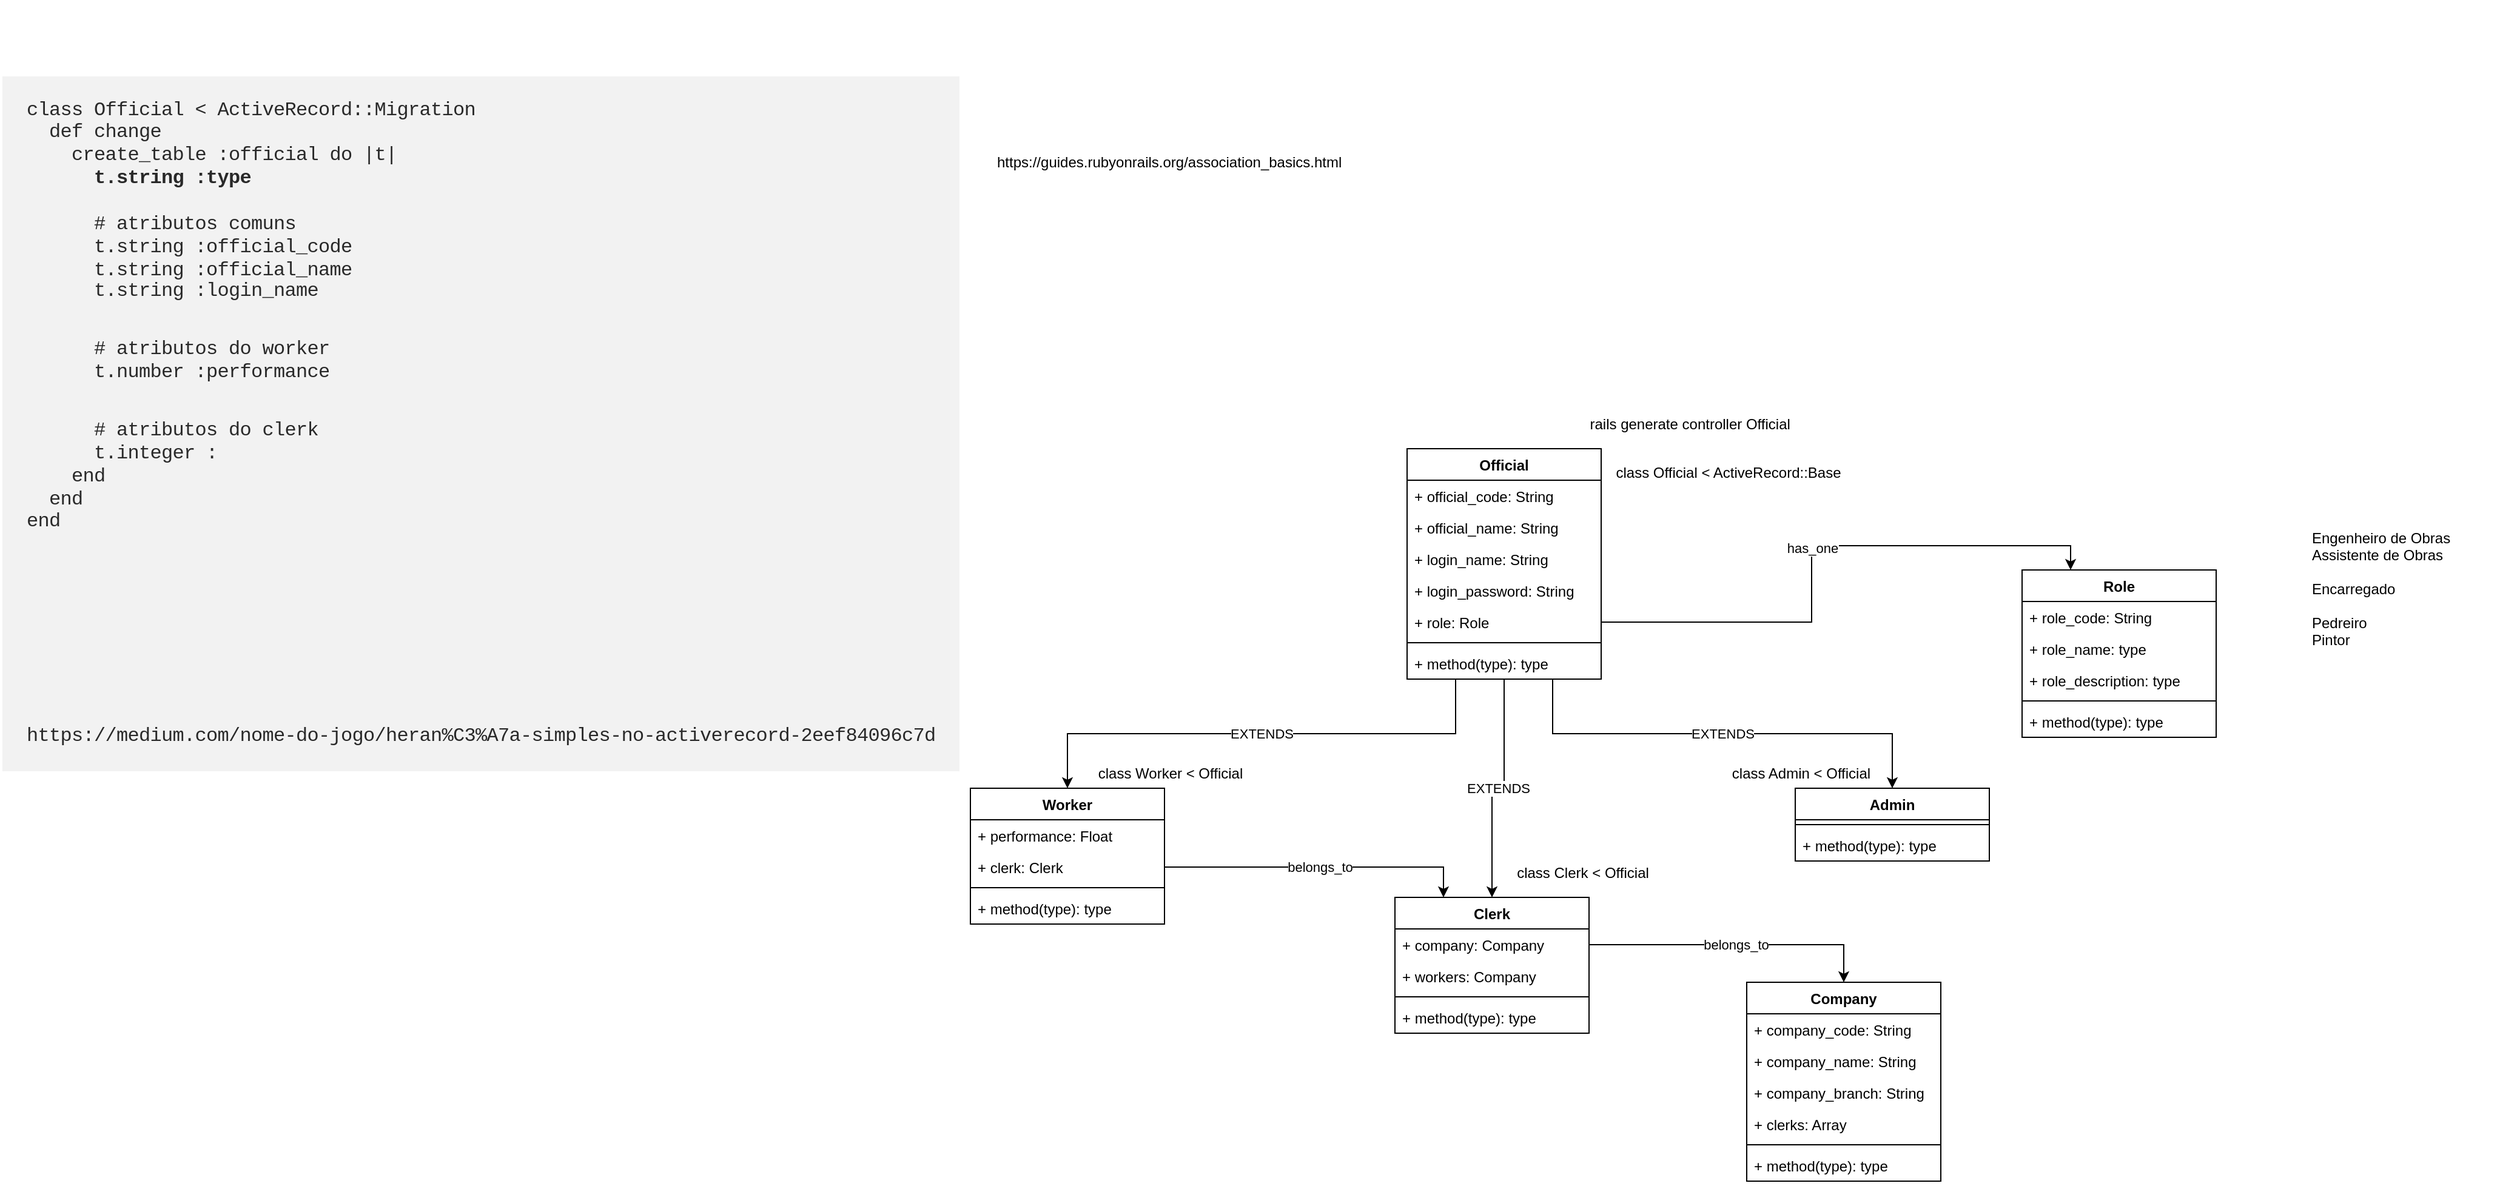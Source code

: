 <mxfile version="14.2.4" type="embed">
    <diagram id="59E18jE2T4i0B_Mqz6gu" name="Page-1">
        <mxGraphModel dx="3268" dy="1967" grid="1" gridSize="10" guides="1" tooltips="1" connect="1" arrows="1" fold="1" page="1" pageScale="1" pageWidth="827" pageHeight="1169" math="0" shadow="0">
            <root>
                <mxCell id="0"/>
                <mxCell id="1" parent="0"/>
                <mxCell id="40" value="EXTENDS" style="edgeStyle=orthogonalEdgeStyle;rounded=0;orthogonalLoop=1;jettySize=auto;html=1;exitX=0.75;exitY=1;exitDx=0;exitDy=0;" parent="1" source="3" target="21" edge="1">
                    <mxGeometry relative="1" as="geometry"/>
                </mxCell>
                <mxCell id="41" value="EXTENDS" style="edgeStyle=orthogonalEdgeStyle;rounded=0;orthogonalLoop=1;jettySize=auto;html=1;exitX=0.5;exitY=1;exitDx=0;exitDy=0;entryX=0.5;entryY=0;entryDx=0;entryDy=0;" parent="1" source="3" target="17" edge="1">
                    <mxGeometry relative="1" as="geometry"/>
                </mxCell>
                <mxCell id="42" value="EXTENDS" style="edgeStyle=orthogonalEdgeStyle;rounded=0;orthogonalLoop=1;jettySize=auto;html=1;exitX=0.25;exitY=1;exitDx=0;exitDy=0;entryX=0.5;entryY=0;entryDx=0;entryDy=0;" parent="1" source="3" target="10" edge="1">
                    <mxGeometry relative="1" as="geometry"/>
                </mxCell>
                <mxCell id="3" value="Official" style="swimlane;fontStyle=1;align=center;verticalAlign=top;childLayout=stackLayout;horizontal=1;startSize=26;horizontalStack=0;resizeParent=1;resizeParentMax=0;resizeLast=0;collapsible=1;marginBottom=0;" parent="1" vertex="1">
                    <mxGeometry x="320" y="40" width="160" height="190" as="geometry">
                        <mxRectangle x="310" y="40" width="70" height="26" as="alternateBounds"/>
                    </mxGeometry>
                </mxCell>
                <mxCell id="4" value="+ official_code: String" style="text;strokeColor=none;fillColor=none;align=left;verticalAlign=top;spacingLeft=4;spacingRight=4;overflow=hidden;rotatable=0;points=[[0,0.5],[1,0.5]];portConstraint=eastwest;" parent="3" vertex="1">
                    <mxGeometry y="26" width="160" height="26" as="geometry"/>
                </mxCell>
                <mxCell id="8" value="+ official_name: String" style="text;strokeColor=none;fillColor=none;align=left;verticalAlign=top;spacingLeft=4;spacingRight=4;overflow=hidden;rotatable=0;points=[[0,0.5],[1,0.5]];portConstraint=eastwest;" parent="3" vertex="1">
                    <mxGeometry y="52" width="160" height="26" as="geometry"/>
                </mxCell>
                <mxCell id="7" value="+ login_name: String" style="text;strokeColor=none;fillColor=none;align=left;verticalAlign=top;spacingLeft=4;spacingRight=4;overflow=hidden;rotatable=0;points=[[0,0.5],[1,0.5]];portConstraint=eastwest;" parent="3" vertex="1">
                    <mxGeometry y="78" width="160" height="26" as="geometry"/>
                </mxCell>
                <mxCell id="57" value="+ login_password: String" style="text;strokeColor=none;fillColor=none;align=left;verticalAlign=top;spacingLeft=4;spacingRight=4;overflow=hidden;rotatable=0;points=[[0,0.5],[1,0.5]];portConstraint=eastwest;" parent="3" vertex="1">
                    <mxGeometry y="104" width="160" height="26" as="geometry"/>
                </mxCell>
                <mxCell id="9" value="+ role: Role" style="text;strokeColor=none;fillColor=none;align=left;verticalAlign=top;spacingLeft=4;spacingRight=4;overflow=hidden;rotatable=0;points=[[0,0.5],[1,0.5]];portConstraint=eastwest;" parent="3" vertex="1">
                    <mxGeometry y="130" width="160" height="26" as="geometry"/>
                </mxCell>
                <mxCell id="5" value="" style="line;strokeWidth=1;fillColor=none;align=left;verticalAlign=middle;spacingTop=-1;spacingLeft=3;spacingRight=3;rotatable=0;labelPosition=right;points=[];portConstraint=eastwest;" parent="3" vertex="1">
                    <mxGeometry y="156" width="160" height="8" as="geometry"/>
                </mxCell>
                <mxCell id="6" value="+ method(type): type" style="text;strokeColor=none;fillColor=none;align=left;verticalAlign=top;spacingLeft=4;spacingRight=4;overflow=hidden;rotatable=0;points=[[0,0.5],[1,0.5]];portConstraint=eastwest;" parent="3" vertex="1">
                    <mxGeometry y="164" width="160" height="26" as="geometry"/>
                </mxCell>
                <mxCell id="10" value="Worker" style="swimlane;fontStyle=1;align=center;verticalAlign=top;childLayout=stackLayout;horizontal=1;startSize=26;horizontalStack=0;resizeParent=1;resizeParentMax=0;resizeLast=0;collapsible=1;marginBottom=0;" parent="1" vertex="1">
                    <mxGeometry x="-40" y="320" width="160" height="112" as="geometry">
                        <mxRectangle x="310" y="40" width="70" height="26" as="alternateBounds"/>
                    </mxGeometry>
                </mxCell>
                <mxCell id="11" value="+ performance: Float" style="text;strokeColor=none;fillColor=none;align=left;verticalAlign=top;spacingLeft=4;spacingRight=4;overflow=hidden;rotatable=0;points=[[0,0.5],[1,0.5]];portConstraint=eastwest;" parent="10" vertex="1">
                    <mxGeometry y="26" width="160" height="26" as="geometry"/>
                </mxCell>
                <mxCell id="25" value="+ clerk: Clerk" style="text;strokeColor=none;fillColor=none;align=left;verticalAlign=top;spacingLeft=4;spacingRight=4;overflow=hidden;rotatable=0;points=[[0,0.5],[1,0.5]];portConstraint=eastwest;" parent="10" vertex="1">
                    <mxGeometry y="52" width="160" height="26" as="geometry"/>
                </mxCell>
                <mxCell id="15" value="" style="line;strokeWidth=1;fillColor=none;align=left;verticalAlign=middle;spacingTop=-1;spacingLeft=3;spacingRight=3;rotatable=0;labelPosition=right;points=[];portConstraint=eastwest;" parent="10" vertex="1">
                    <mxGeometry y="78" width="160" height="8" as="geometry"/>
                </mxCell>
                <mxCell id="16" value="+ method(type): type" style="text;strokeColor=none;fillColor=none;align=left;verticalAlign=top;spacingLeft=4;spacingRight=4;overflow=hidden;rotatable=0;points=[[0,0.5],[1,0.5]];portConstraint=eastwest;" parent="10" vertex="1">
                    <mxGeometry y="86" width="160" height="26" as="geometry"/>
                </mxCell>
                <mxCell id="17" value="Clerk" style="swimlane;fontStyle=1;align=center;verticalAlign=top;childLayout=stackLayout;horizontal=1;startSize=26;horizontalStack=0;resizeParent=1;resizeParentMax=0;resizeLast=0;collapsible=1;marginBottom=0;" parent="1" vertex="1">
                    <mxGeometry x="310" y="410" width="160" height="112" as="geometry">
                        <mxRectangle x="310" y="40" width="70" height="26" as="alternateBounds"/>
                    </mxGeometry>
                </mxCell>
                <mxCell id="18" value="+ company: Company" style="text;strokeColor=none;fillColor=none;align=left;verticalAlign=top;spacingLeft=4;spacingRight=4;overflow=hidden;rotatable=0;points=[[0,0.5],[1,0.5]];portConstraint=eastwest;" parent="17" vertex="1">
                    <mxGeometry y="26" width="160" height="26" as="geometry"/>
                </mxCell>
                <mxCell id="55" value="+ workers: Company" style="text;strokeColor=none;fillColor=none;align=left;verticalAlign=top;spacingLeft=4;spacingRight=4;overflow=hidden;rotatable=0;points=[[0,0.5],[1,0.5]];portConstraint=eastwest;" parent="17" vertex="1">
                    <mxGeometry y="52" width="160" height="26" as="geometry"/>
                </mxCell>
                <mxCell id="19" value="" style="line;strokeWidth=1;fillColor=none;align=left;verticalAlign=middle;spacingTop=-1;spacingLeft=3;spacingRight=3;rotatable=0;labelPosition=right;points=[];portConstraint=eastwest;" parent="17" vertex="1">
                    <mxGeometry y="78" width="160" height="8" as="geometry"/>
                </mxCell>
                <mxCell id="20" value="+ method(type): type" style="text;strokeColor=none;fillColor=none;align=left;verticalAlign=top;spacingLeft=4;spacingRight=4;overflow=hidden;rotatable=0;points=[[0,0.5],[1,0.5]];portConstraint=eastwest;" parent="17" vertex="1">
                    <mxGeometry y="86" width="160" height="26" as="geometry"/>
                </mxCell>
                <mxCell id="21" value="Admin" style="swimlane;fontStyle=1;align=center;verticalAlign=top;childLayout=stackLayout;horizontal=1;startSize=26;horizontalStack=0;resizeParent=1;resizeParentMax=0;resizeLast=0;collapsible=1;marginBottom=0;" parent="1" vertex="1">
                    <mxGeometry x="640" y="320" width="160" height="60" as="geometry">
                        <mxRectangle x="310" y="40" width="70" height="26" as="alternateBounds"/>
                    </mxGeometry>
                </mxCell>
                <mxCell id="23" value="" style="line;strokeWidth=1;fillColor=none;align=left;verticalAlign=middle;spacingTop=-1;spacingLeft=3;spacingRight=3;rotatable=0;labelPosition=right;points=[];portConstraint=eastwest;" parent="21" vertex="1">
                    <mxGeometry y="26" width="160" height="8" as="geometry"/>
                </mxCell>
                <mxCell id="24" value="+ method(type): type" style="text;strokeColor=none;fillColor=none;align=left;verticalAlign=top;spacingLeft=4;spacingRight=4;overflow=hidden;rotatable=0;points=[[0,0.5],[1,0.5]];portConstraint=eastwest;" parent="21" vertex="1">
                    <mxGeometry y="34" width="160" height="26" as="geometry"/>
                </mxCell>
                <mxCell id="26" value="Company" style="swimlane;fontStyle=1;align=center;verticalAlign=top;childLayout=stackLayout;horizontal=1;startSize=26;horizontalStack=0;resizeParent=1;resizeParentMax=0;resizeLast=0;collapsible=1;marginBottom=0;" parent="1" vertex="1">
                    <mxGeometry x="600" y="480" width="160" height="164" as="geometry">
                        <mxRectangle x="310" y="40" width="70" height="26" as="alternateBounds"/>
                    </mxGeometry>
                </mxCell>
                <mxCell id="30" value="+ company_code: String" style="text;strokeColor=none;fillColor=none;align=left;verticalAlign=top;spacingLeft=4;spacingRight=4;overflow=hidden;rotatable=0;points=[[0,0.5],[1,0.5]];portConstraint=eastwest;" parent="26" vertex="1">
                    <mxGeometry y="26" width="160" height="26" as="geometry"/>
                </mxCell>
                <mxCell id="27" value="+ company_name: String" style="text;strokeColor=none;fillColor=none;align=left;verticalAlign=top;spacingLeft=4;spacingRight=4;overflow=hidden;rotatable=0;points=[[0,0.5],[1,0.5]];portConstraint=eastwest;" parent="26" vertex="1">
                    <mxGeometry y="52" width="160" height="26" as="geometry"/>
                </mxCell>
                <mxCell id="31" value="+ company_branch: String" style="text;strokeColor=none;fillColor=none;align=left;verticalAlign=top;spacingLeft=4;spacingRight=4;overflow=hidden;rotatable=0;points=[[0,0.5],[1,0.5]];portConstraint=eastwest;" parent="26" vertex="1">
                    <mxGeometry y="78" width="160" height="26" as="geometry"/>
                </mxCell>
                <mxCell id="53" value="+ clerks: Array" style="text;strokeColor=none;fillColor=none;align=left;verticalAlign=top;spacingLeft=4;spacingRight=4;overflow=hidden;rotatable=0;points=[[0,0.5],[1,0.5]];portConstraint=eastwest;" parent="26" vertex="1">
                    <mxGeometry y="104" width="160" height="26" as="geometry"/>
                </mxCell>
                <mxCell id="28" value="" style="line;strokeWidth=1;fillColor=none;align=left;verticalAlign=middle;spacingTop=-1;spacingLeft=3;spacingRight=3;rotatable=0;labelPosition=right;points=[];portConstraint=eastwest;" parent="26" vertex="1">
                    <mxGeometry y="130" width="160" height="8" as="geometry"/>
                </mxCell>
                <mxCell id="29" value="+ method(type): type" style="text;strokeColor=none;fillColor=none;align=left;verticalAlign=top;spacingLeft=4;spacingRight=4;overflow=hidden;rotatable=0;points=[[0,0.5],[1,0.5]];portConstraint=eastwest;" parent="26" vertex="1">
                    <mxGeometry y="138" width="160" height="26" as="geometry"/>
                </mxCell>
                <mxCell id="32" value="Role" style="swimlane;fontStyle=1;align=center;verticalAlign=top;childLayout=stackLayout;horizontal=1;startSize=26;horizontalStack=0;resizeParent=1;resizeParentMax=0;resizeLast=0;collapsible=1;marginBottom=0;" parent="1" vertex="1">
                    <mxGeometry x="827" y="140" width="160" height="138" as="geometry">
                        <mxRectangle x="310" y="40" width="70" height="26" as="alternateBounds"/>
                    </mxGeometry>
                </mxCell>
                <mxCell id="33" value="+ role_code: String" style="text;strokeColor=none;fillColor=none;align=left;verticalAlign=top;spacingLeft=4;spacingRight=4;overflow=hidden;rotatable=0;points=[[0,0.5],[1,0.5]];portConstraint=eastwest;" parent="32" vertex="1">
                    <mxGeometry y="26" width="160" height="26" as="geometry"/>
                </mxCell>
                <mxCell id="34" value="+ role_name: type" style="text;strokeColor=none;fillColor=none;align=left;verticalAlign=top;spacingLeft=4;spacingRight=4;overflow=hidden;rotatable=0;points=[[0,0.5],[1,0.5]];portConstraint=eastwest;" parent="32" vertex="1">
                    <mxGeometry y="52" width="160" height="26" as="geometry"/>
                </mxCell>
                <mxCell id="35" value="+ role_description: type" style="text;strokeColor=none;fillColor=none;align=left;verticalAlign=top;spacingLeft=4;spacingRight=4;overflow=hidden;rotatable=0;points=[[0,0.5],[1,0.5]];portConstraint=eastwest;" parent="32" vertex="1">
                    <mxGeometry y="78" width="160" height="26" as="geometry"/>
                </mxCell>
                <mxCell id="37" value="" style="line;strokeWidth=1;fillColor=none;align=left;verticalAlign=middle;spacingTop=-1;spacingLeft=3;spacingRight=3;rotatable=0;labelPosition=right;points=[];portConstraint=eastwest;" parent="32" vertex="1">
                    <mxGeometry y="104" width="160" height="8" as="geometry"/>
                </mxCell>
                <mxCell id="38" value="+ method(type): type" style="text;strokeColor=none;fillColor=none;align=left;verticalAlign=top;spacingLeft=4;spacingRight=4;overflow=hidden;rotatable=0;points=[[0,0.5],[1,0.5]];portConstraint=eastwest;" parent="32" vertex="1">
                    <mxGeometry y="112" width="160" height="26" as="geometry"/>
                </mxCell>
                <mxCell id="49" value="belongs_to" style="edgeStyle=orthogonalEdgeStyle;rounded=0;orthogonalLoop=1;jettySize=auto;html=1;exitX=1;exitY=0.5;exitDx=0;exitDy=0;entryX=0.5;entryY=0;entryDx=0;entryDy=0;" parent="1" source="18" target="26" edge="1">
                    <mxGeometry relative="1" as="geometry"/>
                </mxCell>
                <mxCell id="50" value="belongs_to" style="edgeStyle=orthogonalEdgeStyle;rounded=0;orthogonalLoop=1;jettySize=auto;html=1;exitX=1;exitY=0.5;exitDx=0;exitDy=0;entryX=0.25;entryY=0;entryDx=0;entryDy=0;" parent="1" source="25" target="17" edge="1">
                    <mxGeometry relative="1" as="geometry"/>
                </mxCell>
                <mxCell id="52" value="has_one" style="edgeStyle=orthogonalEdgeStyle;rounded=0;orthogonalLoop=1;jettySize=auto;html=1;exitX=1;exitY=0.5;exitDx=0;exitDy=0;entryX=0.25;entryY=0;entryDx=0;entryDy=0;" parent="1" source="9" target="32" edge="1">
                    <mxGeometry relative="1" as="geometry"/>
                </mxCell>
                <mxCell id="58" value="class Clerk &amp;lt; Official" style="text;html=1;strokeColor=none;fillColor=none;align=center;verticalAlign=middle;whiteSpace=wrap;rounded=0;" parent="1" vertex="1">
                    <mxGeometry x="400" y="380" width="130" height="20" as="geometry"/>
                </mxCell>
                <mxCell id="59" value="class Admin &amp;lt; Official" style="text;html=1;strokeColor=none;fillColor=none;align=center;verticalAlign=middle;whiteSpace=wrap;rounded=0;" parent="1" vertex="1">
                    <mxGeometry x="580" y="298" width="130" height="20" as="geometry"/>
                </mxCell>
                <mxCell id="60" value="class Worker &amp;lt; Official" style="text;html=1;strokeColor=none;fillColor=none;align=center;verticalAlign=middle;whiteSpace=wrap;rounded=0;" parent="1" vertex="1">
                    <mxGeometry x="60" y="298" width="130" height="20" as="geometry"/>
                </mxCell>
                <mxCell id="62" value="rails generate controller Official&amp;nbsp;" style="text;html=1;strokeColor=none;fillColor=none;align=center;verticalAlign=middle;whiteSpace=wrap;rounded=0;" parent="1" vertex="1">
                    <mxGeometry x="460" y="10" width="190" height="20" as="geometry"/>
                </mxCell>
                <mxCell id="63" value="class Official &amp;lt; ActiveRecord::Base" style="text;html=1;strokeColor=none;fillColor=none;align=center;verticalAlign=middle;whiteSpace=wrap;rounded=0;" parent="1" vertex="1">
                    <mxGeometry x="490" y="50" width="190" height="20" as="geometry"/>
                </mxCell>
                <mxCell id="66" value="&lt;pre class=&quot;hk hl hm hn ho hp hq bt&quot; style=&quot;box-sizing: inherit ; margin: 56px 0px 0px ; overflow-x: auto ; padding: 20px ; background: rgb(242 , 242 , 242) ; text-indent: 0px&quot;&gt;&lt;span id=&quot;c956&quot; class=&quot;ek hr hs dn ht b hu hv hw s hx&quot; style=&quot;color: rgb(41 , 41 , 41) ; font-style: normal ; font-weight: 400 ; letter-spacing: -0.022em ; text-transform: none ; word-spacing: 0px ; box-sizing: inherit ; display: block ; line-height: 1.18 ; font-family: &amp;#34;menlo&amp;#34; , &amp;#34;monaco&amp;#34; , &amp;#34;courier new&amp;#34; , &amp;#34;courier&amp;#34; , monospace ; font-size: 16px ; margin-top: -0.09em ; margin-bottom: -0.09em&quot;&gt;class Official &amp;lt; ActiveRecord::Migration&lt;br style=&quot;box-sizing: inherit&quot;&gt;  def change&lt;br style=&quot;box-sizing: inherit&quot;&gt;    create_table :official do |t|&lt;br style=&quot;box-sizing: inherit&quot;&gt;      &lt;strong class=&quot;ht id&quot; style=&quot;box-sizing: inherit ; font-family: &amp;#34;menlo&amp;#34; , &amp;#34;monaco&amp;#34; , &amp;#34;courier new&amp;#34; , &amp;#34;courier&amp;#34; , monospace ; font-weight: 700&quot;&gt;t.string :type&lt;/strong&gt;&lt;br style=&quot;box-sizing: inherit&quot;&gt; &lt;br style=&quot;box-sizing: inherit&quot;&gt;      # atributos comuns&lt;br style=&quot;box-sizing: inherit&quot;&gt;      t.string :official_code&lt;br style=&quot;box-sizing: inherit&quot;&gt;      t.string :official_name&lt;/span&gt;&lt;span id=&quot;c956&quot; class=&quot;ek hr hs dn ht b hu hv hw s hx&quot; style=&quot;color: rgb(41 , 41 , 41) ; font-style: normal ; font-weight: 400 ; letter-spacing: -0.022em ; text-transform: none ; word-spacing: 0px ; box-sizing: inherit ; display: block ; line-height: 1.18 ; font-family: &amp;#34;menlo&amp;#34; , &amp;#34;monaco&amp;#34; , &amp;#34;courier new&amp;#34; , &amp;#34;courier&amp;#34; , monospace ; font-size: 16px ; margin-top: -0.09em ; margin-bottom: -0.09em&quot;&gt;&lt;span style=&quot;letter-spacing: -0.352px&quot;&gt;      t.string :login_name&lt;/span&gt;&lt;/span&gt;&lt;span id=&quot;bb9f&quot; class=&quot;ek hr hs dn ht b hu hy hz ia ib ic hw s hx&quot; style=&quot;color: rgb(41 , 41 , 41) ; font-style: normal ; font-weight: 400 ; letter-spacing: -0.022em ; text-transform: none ; word-spacing: 0px ; box-sizing: inherit ; display: block ; line-height: 1.18 ; font-family: &amp;#34;menlo&amp;#34; , &amp;#34;monaco&amp;#34; , &amp;#34;courier new&amp;#34; , &amp;#34;courier&amp;#34; , monospace ; font-size: 16px ; margin-bottom: -0.09em ; margin-top: 1.91em&quot;&gt;      # atributos do worker&lt;br style=&quot;box-sizing: inherit&quot;&gt;      t.number :performance&lt;/span&gt;&lt;span id=&quot;3fba&quot; class=&quot;ek hr hs dn ht b hu hy hz ia ib ic hw s hx&quot; style=&quot;color: rgb(41 , 41 , 41) ; font-style: normal ; font-weight: 400 ; letter-spacing: -0.022em ; text-transform: none ; word-spacing: 0px ; box-sizing: inherit ; display: block ; line-height: 1.18 ; font-family: &amp;#34;menlo&amp;#34; , &amp;#34;monaco&amp;#34; , &amp;#34;courier new&amp;#34; , &amp;#34;courier&amp;#34; , monospace ; font-size: 16px ; margin-bottom: -0.09em ; margin-top: 1.91em&quot;&gt;      # atributos do clerk&lt;br style=&quot;box-sizing: inherit&quot;&gt;      t.integer : &lt;br style=&quot;box-sizing: inherit&quot;&gt;    end&lt;br style=&quot;box-sizing: inherit&quot;&gt;  end&lt;br style=&quot;box-sizing: inherit&quot;&gt;end&lt;/span&gt;&lt;span id=&quot;3fba&quot; class=&quot;ek hr hs dn ht b hu hy hz ia ib ic hw s hx&quot; style=&quot;color: rgb(41 , 41 , 41) ; font-style: normal ; font-weight: 400 ; letter-spacing: -0.022em ; text-transform: none ; word-spacing: 0px ; box-sizing: inherit ; display: block ; line-height: 1.18 ; font-family: &amp;#34;menlo&amp;#34; , &amp;#34;monaco&amp;#34; , &amp;#34;courier new&amp;#34; , &amp;#34;courier&amp;#34; , monospace ; font-size: 16px ; margin-bottom: -0.09em ; margin-top: 1.91em&quot;&gt;&lt;br&gt;&lt;/span&gt;&lt;span id=&quot;3fba&quot; class=&quot;ek hr hs dn ht b hu hy hz ia ib ic hw s hx&quot; style=&quot;color: rgb(41 , 41 , 41) ; font-style: normal ; font-weight: 400 ; letter-spacing: -0.022em ; text-transform: none ; word-spacing: 0px ; box-sizing: inherit ; display: block ; line-height: 1.18 ; font-family: &amp;#34;menlo&amp;#34; , &amp;#34;monaco&amp;#34; , &amp;#34;courier new&amp;#34; , &amp;#34;courier&amp;#34; , monospace ; font-size: 16px ; margin-bottom: -0.09em ; margin-top: 1.91em&quot;&gt;&lt;br&gt;&lt;/span&gt;&lt;span id=&quot;3fba&quot; class=&quot;ek hr hs dn ht b hu hy hz ia ib ic hw s hx&quot; style=&quot;box-sizing: inherit ; display: block ; line-height: 1.18 ; margin-bottom: -0.09em ; margin-top: 1.91em&quot;&gt;&lt;font color=&quot;#292929&quot; face=&quot;menlo, monaco, courier new, courier, monospace&quot;&gt;&lt;span style=&quot;font-size: 16px ; letter-spacing: -0.352px&quot;&gt;&lt;br&gt;&lt;/span&gt;&lt;/font&gt;&lt;/span&gt;&lt;span id=&quot;3fba&quot; class=&quot;ek hr hs dn ht b hu hy hz ia ib ic hw s hx&quot; style=&quot;box-sizing: inherit ; display: block ; line-height: 1.18 ; margin-bottom: -0.09em ; margin-top: 1.91em&quot;&gt;&lt;font color=&quot;#292929&quot; face=&quot;menlo, monaco, courier new, courier, monospace&quot;&gt;&lt;span style=&quot;font-size: 16px ; letter-spacing: -0.352px&quot;&gt;https://medium.com/nome-do-jogo/heran%C3%A7a-simples-no-activerecord-2eef84096c7d&lt;/span&gt;&lt;span style=&quot;font-size: 16px ; letter-spacing: -0.022em&quot;&gt;&lt;br&gt;&lt;/span&gt;&lt;/font&gt;&lt;/span&gt;&lt;/pre&gt;" style="text;whiteSpace=wrap;html=1;" parent="1" vertex="1">
                    <mxGeometry x="-840" y="-330" width="470" height="440" as="geometry"/>
                </mxCell>
                <UserObject label="https://guides.rubyonrails.org/association_basics.html" link="https://guides.rubyonrails.org/association_basics.html" id="67">
                    <mxCell style="text;whiteSpace=wrap;html=1;" parent="1" vertex="1">
                        <mxGeometry x="-20" y="-210" width="540" height="50" as="geometry"/>
                    </mxCell>
                </UserObject>
                <mxCell id="68" value="Engenheiro de Obras&#10;Assistente de Obras&#10;&#10;Encarregado&#10;&#10;Pedreiro&#10;Pintor" style="text;strokeColor=none;fillColor=none;align=left;verticalAlign=top;spacingLeft=4;spacingRight=4;overflow=hidden;rotatable=0;points=[[0,0.5],[1,0.5]];portConstraint=eastwest;" parent="1" vertex="1">
                    <mxGeometry x="1060" y="100" width="160" height="130" as="geometry"/>
                </mxCell>
            </root>
        </mxGraphModel>
    </diagram>
</mxfile>
